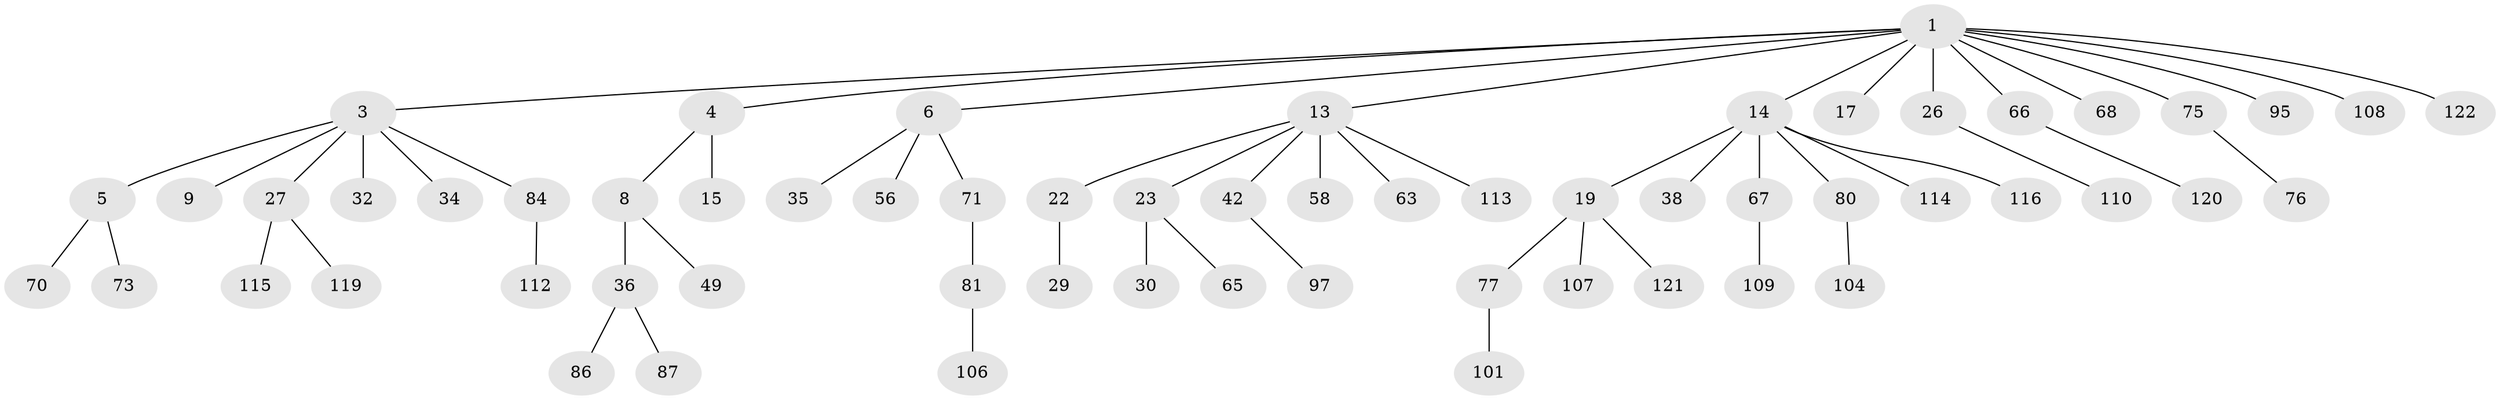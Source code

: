 // original degree distribution, {10: 0.008130081300813009, 3: 0.15447154471544716, 7: 0.008130081300813009, 4: 0.056910569105691054, 2: 0.22764227642276422, 6: 0.024390243902439025, 1: 0.5121951219512195, 5: 0.008130081300813009}
// Generated by graph-tools (version 1.1) at 2025/15/03/09/25 04:15:26]
// undirected, 61 vertices, 60 edges
graph export_dot {
graph [start="1"]
  node [color=gray90,style=filled];
  1 [super="+2+7+74+31"];
  3;
  4;
  5 [super="+11+37"];
  6 [super="+39+10+12"];
  8 [super="+16"];
  9 [super="+54"];
  13 [super="+100+20"];
  14 [super="+48+33+28"];
  15;
  17;
  19 [super="+59+102+57"];
  22 [super="+46+105"];
  23 [super="+91+24"];
  26 [super="+60+103"];
  27 [super="+99+69+40"];
  29;
  30 [super="+43+47+51"];
  32 [super="+64"];
  34;
  35;
  36 [super="+111"];
  38;
  42;
  49 [super="+94"];
  56;
  58;
  63;
  65 [super="+88"];
  66 [super="+90"];
  67 [super="+89"];
  68;
  70;
  71;
  73;
  75;
  76;
  77;
  80;
  81;
  84;
  86;
  87 [super="+118"];
  95;
  97;
  101;
  104;
  106;
  107;
  108;
  109;
  110;
  112;
  113;
  114;
  115;
  116;
  119;
  120;
  121;
  122;
  1 -- 4;
  1 -- 6;
  1 -- 14;
  1 -- 17;
  1 -- 26;
  1 -- 66;
  1 -- 3;
  1 -- 13;
  1 -- 75;
  1 -- 95;
  1 -- 122;
  1 -- 108;
  1 -- 68;
  3 -- 5;
  3 -- 9;
  3 -- 27;
  3 -- 32;
  3 -- 34;
  3 -- 84;
  4 -- 8;
  4 -- 15;
  5 -- 73;
  5 -- 70;
  6 -- 56;
  6 -- 35;
  6 -- 71;
  8 -- 49;
  8 -- 36;
  13 -- 113;
  13 -- 58;
  13 -- 22;
  13 -- 23;
  13 -- 42;
  13 -- 63;
  14 -- 19;
  14 -- 38;
  14 -- 80;
  14 -- 67;
  14 -- 114;
  14 -- 116;
  19 -- 107;
  19 -- 121;
  19 -- 77;
  22 -- 29;
  23 -- 65;
  23 -- 30;
  26 -- 110;
  27 -- 115;
  27 -- 119;
  36 -- 86;
  36 -- 87;
  42 -- 97;
  66 -- 120;
  67 -- 109;
  71 -- 81;
  75 -- 76;
  77 -- 101;
  80 -- 104;
  81 -- 106;
  84 -- 112;
}
